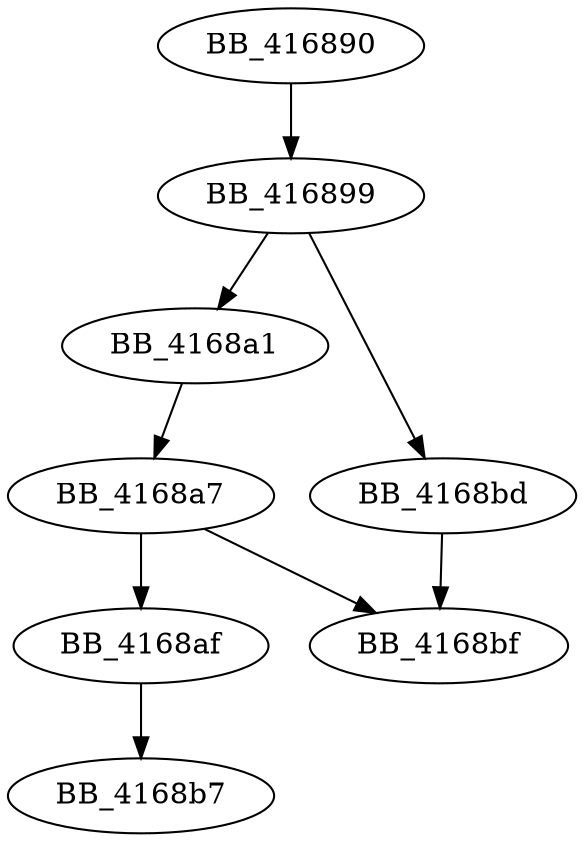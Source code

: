 DiGraph sub_416890{
BB_416890->BB_416899
BB_416899->BB_4168a1
BB_416899->BB_4168bd
BB_4168a1->BB_4168a7
BB_4168a7->BB_4168af
BB_4168a7->BB_4168bf
BB_4168af->BB_4168b7
BB_4168bd->BB_4168bf
}
